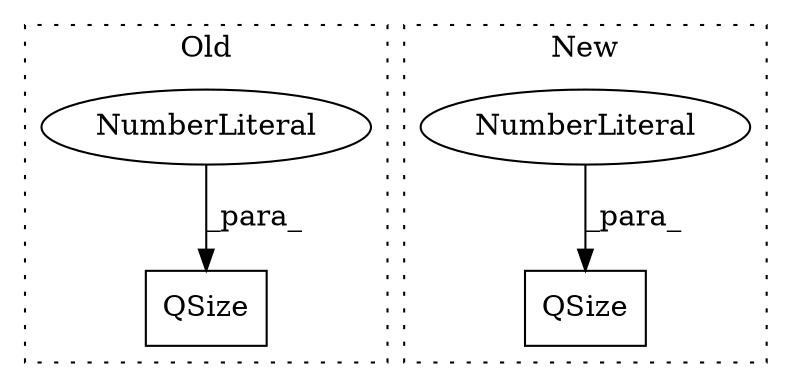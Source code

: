 digraph G {
subgraph cluster0 {
1 [label="QSize" a="32" s="5290,5303" l="6,1" shape="box"];
4 [label="NumberLiteral" a="34" s="5296" l="3" shape="ellipse"];
label = "Old";
style="dotted";
}
subgraph cluster1 {
2 [label="QSize" a="32" s="5597,5610" l="6,1" shape="box"];
3 [label="NumberLiteral" a="34" s="5607" l="3" shape="ellipse"];
label = "New";
style="dotted";
}
3 -> 2 [label="_para_"];
4 -> 1 [label="_para_"];
}